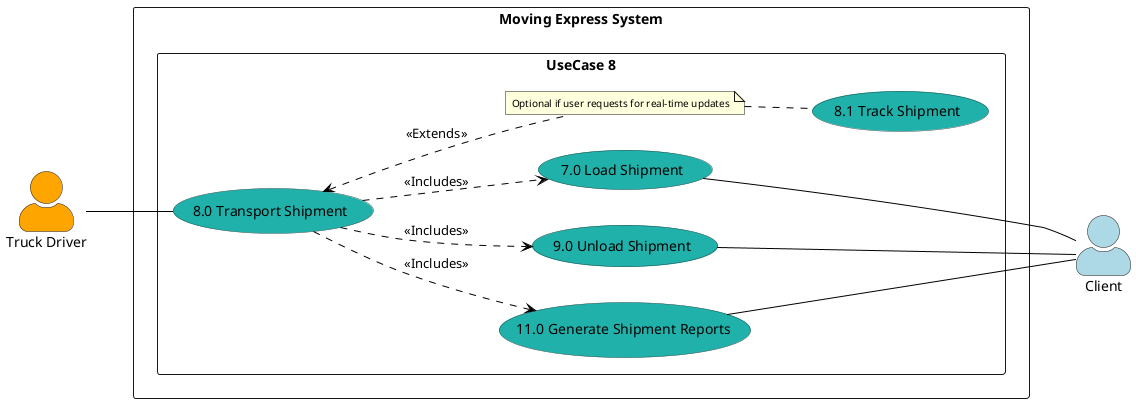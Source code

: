 @startuml

left to right direction
skinparam actorStyle awesome

skinparam note {
 FontSize 10
}
skinparam usecase {
   BackgroundColor DarkSeaGreen
   BorderColor DarkSlateGray
   ArrowColor Black
   ActorBorderColor black
   ActorBackgroundColor<< Human >> Gold
}

actor "Truck Driver" as VanDriver #Orange
actor Client as "Client" #LightBlue


rectangle "Moving Express System" {
   rectangle "UseCase 8" {
     usecase "7.0 Load Shipment" as UC7 #LightSeaGreen
     usecase "8.0 Transport Shipment" as UC8 #LightSeaGreen
     usecase "9.0 Unload Shipment" as UC9 #LightSeaGreen
     usecase "11.0 Generate Shipment Reports" as UC11 #LightSeaGreen
     usecase "8.1 Track Shipment" as UC8_1 #LightSeaGreen

     note "Optional if user requests for real-time updates" as N1
   }
}

VanDriver -- UC8

UC9 --- Client
UC7 --- Client
UC11 --- Client


UC8 ..> UC7 : <<Includes>>
UC8 ..> UC9 : <<Includes>>
UC8 ..> UC11 : <<Includes>>

UC8 <.. N1 : <<Extends>>
N1 .. (UC8_1)

@enduml
